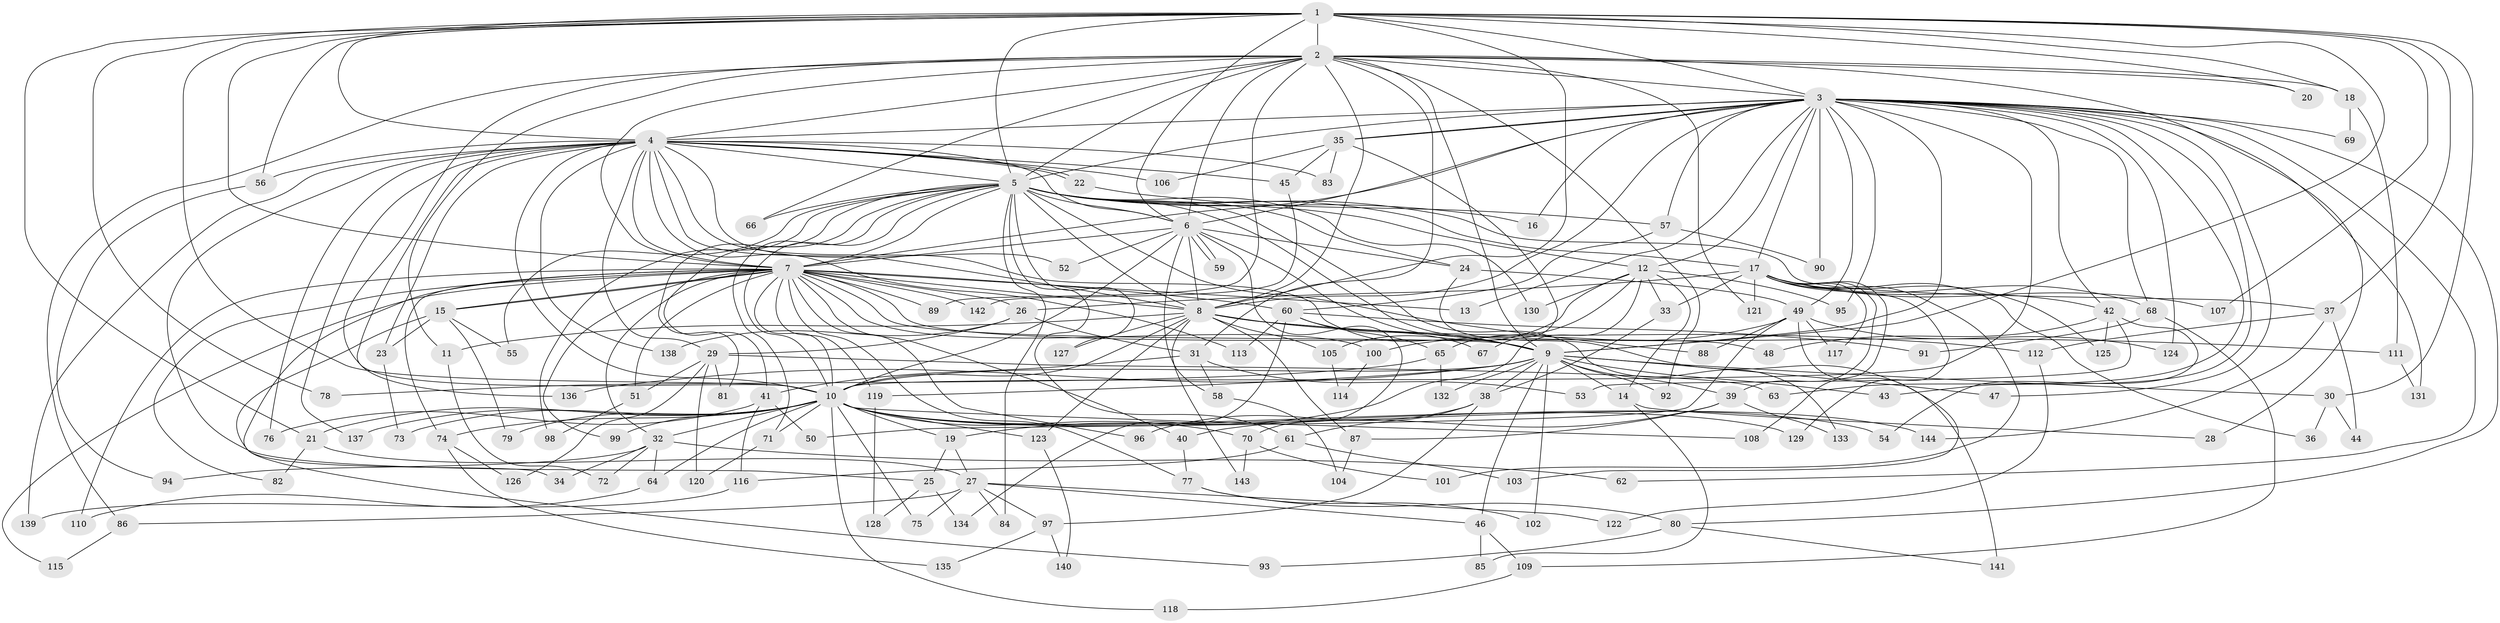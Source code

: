 // coarse degree distribution, {14: 0.01834862385321101, 34: 0.009174311926605505, 28: 0.009174311926605505, 23: 0.009174311926605505, 27: 0.009174311926605505, 15: 0.009174311926605505, 18: 0.009174311926605505, 25: 0.009174311926605505, 3: 0.1559633027522936, 11: 0.009174311926605505, 2: 0.5045871559633027, 5: 0.045871559633027525, 4: 0.09174311926605505, 7: 0.045871559633027525, 8: 0.009174311926605505, 6: 0.03669724770642202, 1: 0.01834862385321101}
// Generated by graph-tools (version 1.1) at 2025/23/03/03/25 07:23:41]
// undirected, 144 vertices, 313 edges
graph export_dot {
graph [start="1"]
  node [color=gray90,style=filled];
  1;
  2;
  3;
  4;
  5;
  6;
  7;
  8;
  9;
  10;
  11;
  12;
  13;
  14;
  15;
  16;
  17;
  18;
  19;
  20;
  21;
  22;
  23;
  24;
  25;
  26;
  27;
  28;
  29;
  30;
  31;
  32;
  33;
  34;
  35;
  36;
  37;
  38;
  39;
  40;
  41;
  42;
  43;
  44;
  45;
  46;
  47;
  48;
  49;
  50;
  51;
  52;
  53;
  54;
  55;
  56;
  57;
  58;
  59;
  60;
  61;
  62;
  63;
  64;
  65;
  66;
  67;
  68;
  69;
  70;
  71;
  72;
  73;
  74;
  75;
  76;
  77;
  78;
  79;
  80;
  81;
  82;
  83;
  84;
  85;
  86;
  87;
  88;
  89;
  90;
  91;
  92;
  93;
  94;
  95;
  96;
  97;
  98;
  99;
  100;
  101;
  102;
  103;
  104;
  105;
  106;
  107;
  108;
  109;
  110;
  111;
  112;
  113;
  114;
  115;
  116;
  117;
  118;
  119;
  120;
  121;
  122;
  123;
  124;
  125;
  126;
  127;
  128;
  129;
  130;
  131;
  132;
  133;
  134;
  135;
  136;
  137;
  138;
  139;
  140;
  141;
  142;
  143;
  144;
  1 -- 2;
  1 -- 3;
  1 -- 4;
  1 -- 5;
  1 -- 6;
  1 -- 7;
  1 -- 8;
  1 -- 9;
  1 -- 10;
  1 -- 18;
  1 -- 20;
  1 -- 21;
  1 -- 30;
  1 -- 37;
  1 -- 56;
  1 -- 78;
  1 -- 107;
  2 -- 3;
  2 -- 4;
  2 -- 5;
  2 -- 6;
  2 -- 7;
  2 -- 8;
  2 -- 9;
  2 -- 10;
  2 -- 11;
  2 -- 18;
  2 -- 20;
  2 -- 28;
  2 -- 31;
  2 -- 66;
  2 -- 86;
  2 -- 89;
  2 -- 92;
  2 -- 121;
  3 -- 4;
  3 -- 5;
  3 -- 6;
  3 -- 7;
  3 -- 8;
  3 -- 9;
  3 -- 10;
  3 -- 12;
  3 -- 13;
  3 -- 16;
  3 -- 17;
  3 -- 35;
  3 -- 35;
  3 -- 42;
  3 -- 43;
  3 -- 47;
  3 -- 49;
  3 -- 57;
  3 -- 62;
  3 -- 63;
  3 -- 68;
  3 -- 69;
  3 -- 80;
  3 -- 90;
  3 -- 95;
  3 -- 124;
  3 -- 131;
  4 -- 5;
  4 -- 6;
  4 -- 7;
  4 -- 8;
  4 -- 9;
  4 -- 10;
  4 -- 22;
  4 -- 22;
  4 -- 23;
  4 -- 25;
  4 -- 29;
  4 -- 45;
  4 -- 52;
  4 -- 56;
  4 -- 76;
  4 -- 83;
  4 -- 106;
  4 -- 113;
  4 -- 136;
  4 -- 137;
  4 -- 138;
  4 -- 139;
  5 -- 6;
  5 -- 7;
  5 -- 8;
  5 -- 9;
  5 -- 10;
  5 -- 12;
  5 -- 16;
  5 -- 17;
  5 -- 24;
  5 -- 37;
  5 -- 41;
  5 -- 55;
  5 -- 61;
  5 -- 66;
  5 -- 71;
  5 -- 81;
  5 -- 84;
  5 -- 88;
  5 -- 98;
  5 -- 127;
  5 -- 130;
  5 -- 133;
  6 -- 7;
  6 -- 8;
  6 -- 9;
  6 -- 10;
  6 -- 24;
  6 -- 52;
  6 -- 58;
  6 -- 59;
  6 -- 59;
  6 -- 70;
  7 -- 8;
  7 -- 9;
  7 -- 10;
  7 -- 13;
  7 -- 15;
  7 -- 15;
  7 -- 26;
  7 -- 32;
  7 -- 34;
  7 -- 40;
  7 -- 48;
  7 -- 51;
  7 -- 60;
  7 -- 74;
  7 -- 77;
  7 -- 82;
  7 -- 89;
  7 -- 96;
  7 -- 99;
  7 -- 100;
  7 -- 110;
  7 -- 115;
  7 -- 119;
  7 -- 142;
  8 -- 9;
  8 -- 10;
  8 -- 11;
  8 -- 87;
  8 -- 105;
  8 -- 111;
  8 -- 112;
  8 -- 123;
  8 -- 127;
  8 -- 143;
  9 -- 10;
  9 -- 14;
  9 -- 30;
  9 -- 38;
  9 -- 39;
  9 -- 43;
  9 -- 46;
  9 -- 47;
  9 -- 92;
  9 -- 102;
  9 -- 119;
  9 -- 132;
  9 -- 136;
  10 -- 19;
  10 -- 21;
  10 -- 32;
  10 -- 54;
  10 -- 64;
  10 -- 70;
  10 -- 71;
  10 -- 73;
  10 -- 74;
  10 -- 75;
  10 -- 79;
  10 -- 99;
  10 -- 108;
  10 -- 118;
  10 -- 123;
  10 -- 129;
  10 -- 137;
  10 -- 144;
  11 -- 72;
  12 -- 14;
  12 -- 19;
  12 -- 33;
  12 -- 65;
  12 -- 95;
  12 -- 105;
  12 -- 130;
  14 -- 28;
  14 -- 85;
  15 -- 23;
  15 -- 55;
  15 -- 79;
  15 -- 93;
  17 -- 26;
  17 -- 33;
  17 -- 36;
  17 -- 39;
  17 -- 42;
  17 -- 68;
  17 -- 101;
  17 -- 107;
  17 -- 108;
  17 -- 117;
  17 -- 121;
  17 -- 125;
  17 -- 129;
  18 -- 69;
  18 -- 111;
  19 -- 25;
  19 -- 27;
  21 -- 27;
  21 -- 82;
  22 -- 57;
  23 -- 73;
  24 -- 49;
  24 -- 141;
  25 -- 128;
  25 -- 134;
  26 -- 29;
  26 -- 31;
  26 -- 138;
  27 -- 46;
  27 -- 75;
  27 -- 84;
  27 -- 86;
  27 -- 97;
  27 -- 122;
  29 -- 51;
  29 -- 63;
  29 -- 81;
  29 -- 120;
  29 -- 126;
  30 -- 36;
  30 -- 44;
  31 -- 41;
  31 -- 53;
  31 -- 58;
  32 -- 34;
  32 -- 62;
  32 -- 64;
  32 -- 72;
  32 -- 94;
  33 -- 38;
  35 -- 45;
  35 -- 67;
  35 -- 83;
  35 -- 106;
  37 -- 44;
  37 -- 112;
  37 -- 144;
  38 -- 61;
  38 -- 96;
  38 -- 97;
  39 -- 40;
  39 -- 87;
  39 -- 133;
  40 -- 77;
  41 -- 50;
  41 -- 76;
  41 -- 116;
  42 -- 48;
  42 -- 53;
  42 -- 54;
  42 -- 125;
  45 -- 142;
  46 -- 85;
  46 -- 109;
  49 -- 50;
  49 -- 88;
  49 -- 100;
  49 -- 103;
  49 -- 117;
  49 -- 124;
  51 -- 98;
  56 -- 94;
  57 -- 60;
  57 -- 90;
  58 -- 104;
  60 -- 65;
  60 -- 67;
  60 -- 91;
  60 -- 113;
  60 -- 134;
  61 -- 103;
  61 -- 116;
  64 -- 110;
  65 -- 78;
  65 -- 132;
  68 -- 91;
  68 -- 109;
  70 -- 101;
  70 -- 143;
  71 -- 120;
  74 -- 126;
  74 -- 135;
  77 -- 80;
  77 -- 102;
  80 -- 93;
  80 -- 141;
  86 -- 115;
  87 -- 104;
  97 -- 135;
  97 -- 140;
  100 -- 114;
  105 -- 114;
  109 -- 118;
  111 -- 131;
  112 -- 122;
  116 -- 139;
  119 -- 128;
  123 -- 140;
}
